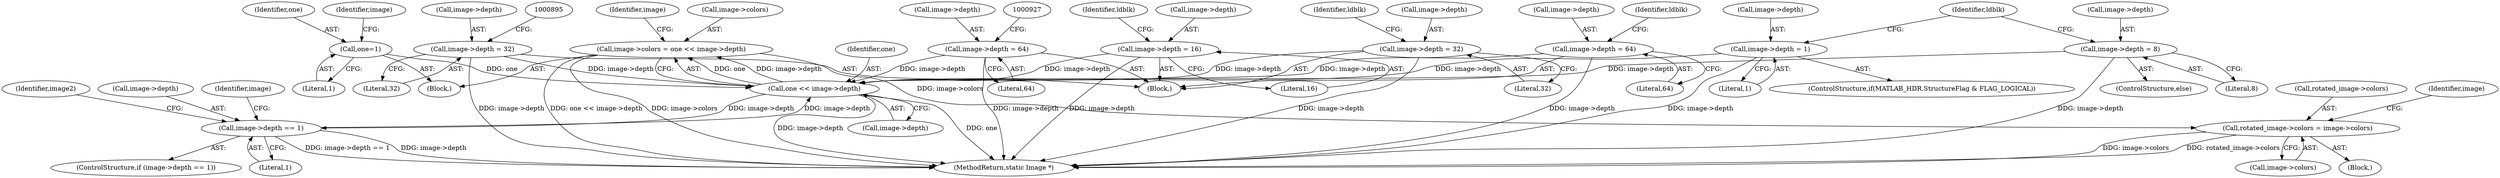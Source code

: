digraph "0_ImageMagick_437a35e57db5ec078f4a3ccbf71f941276e88430@pointer" {
"1001551" [label="(Call,rotated_image->colors = image->colors)"];
"1000993" [label="(Call,image->colors = one << image->depth)"];
"1000997" [label="(Call,one << image->depth)"];
"1000990" [label="(Call,one=1)"];
"1000850" [label="(Call,image->depth = 32)"];
"1000806" [label="(Call,image->depth = 1)"];
"1000889" [label="(Call,image->depth = 32)"];
"1001495" [label="(Call,image->depth == 1)"];
"1000812" [label="(Call,image->depth = 8)"];
"1000921" [label="(Call,image->depth = 64)"];
"1000830" [label="(Call,image->depth = 16)"];
"1000870" [label="(Call,image->depth = 64)"];
"1000921" [label="(Call,image->depth = 64)"];
"1001495" [label="(Call,image->depth == 1)"];
"1000812" [label="(Call,image->depth = 8)"];
"1000890" [label="(Call,image->depth)"];
"1001494" [label="(ControlStructure,if (image->depth == 1))"];
"1001507" [label="(Identifier,image2)"];
"1000998" [label="(Identifier,one)"];
"1000992" [label="(Literal,1)"];
"1000870" [label="(Call,image->depth = 64)"];
"1000850" [label="(Call,image->depth = 32)"];
"1000874" [label="(Literal,64)"];
"1001006" [label="(Identifier,image)"];
"1000991" [label="(Identifier,one)"];
"1001555" [label="(Call,image->colors)"];
"1000807" [label="(Call,image->depth)"];
"1001496" [label="(Call,image->depth)"];
"1000995" [label="(Identifier,image)"];
"1000856" [label="(Identifier,ldblk)"];
"1000806" [label="(Call,image->depth = 1)"];
"1000854" [label="(Literal,32)"];
"1000834" [label="(Literal,16)"];
"1000993" [label="(Call,image->colors = one << image->depth)"];
"1000871" [label="(Call,image->depth)"];
"1000851" [label="(Call,image->depth)"];
"1000876" [label="(Identifier,ldblk)"];
"1000407" [label="(Block,)"];
"1000811" [label="(ControlStructure,else)"];
"1000836" [label="(Identifier,ldblk)"];
"1000794" [label="(Block,)"];
"1000893" [label="(Literal,32)"];
"1001524" [label="(Block,)"];
"1001827" [label="(MethodReturn,static Image *)"];
"1000800" [label="(ControlStructure,if(MATLAB_HDR.StructureFlag & FLAG_LOGICAL))"];
"1000999" [label="(Call,image->depth)"];
"1000925" [label="(Literal,64)"];
"1000818" [label="(Identifier,ldblk)"];
"1000830" [label="(Call,image->depth = 16)"];
"1001552" [label="(Call,rotated_image->colors)"];
"1000997" [label="(Call,one << image->depth)"];
"1000810" [label="(Literal,1)"];
"1000990" [label="(Call,one=1)"];
"1001502" [label="(Identifier,image)"];
"1000922" [label="(Call,image->depth)"];
"1000813" [label="(Call,image->depth)"];
"1000816" [label="(Literal,8)"];
"1001560" [label="(Identifier,image)"];
"1000994" [label="(Call,image->colors)"];
"1000831" [label="(Call,image->depth)"];
"1001499" [label="(Literal,1)"];
"1001551" [label="(Call,rotated_image->colors = image->colors)"];
"1000889" [label="(Call,image->depth = 32)"];
"1001551" -> "1001524"  [label="AST: "];
"1001551" -> "1001555"  [label="CFG: "];
"1001552" -> "1001551"  [label="AST: "];
"1001555" -> "1001551"  [label="AST: "];
"1001560" -> "1001551"  [label="CFG: "];
"1001551" -> "1001827"  [label="DDG: image->colors"];
"1001551" -> "1001827"  [label="DDG: rotated_image->colors"];
"1000993" -> "1001551"  [label="DDG: image->colors"];
"1000993" -> "1000407"  [label="AST: "];
"1000993" -> "1000997"  [label="CFG: "];
"1000994" -> "1000993"  [label="AST: "];
"1000997" -> "1000993"  [label="AST: "];
"1001006" -> "1000993"  [label="CFG: "];
"1000993" -> "1001827"  [label="DDG: one << image->depth"];
"1000993" -> "1001827"  [label="DDG: image->colors"];
"1000997" -> "1000993"  [label="DDG: one"];
"1000997" -> "1000993"  [label="DDG: image->depth"];
"1000997" -> "1000999"  [label="CFG: "];
"1000998" -> "1000997"  [label="AST: "];
"1000999" -> "1000997"  [label="AST: "];
"1000997" -> "1001827"  [label="DDG: one"];
"1000997" -> "1001827"  [label="DDG: image->depth"];
"1000990" -> "1000997"  [label="DDG: one"];
"1000850" -> "1000997"  [label="DDG: image->depth"];
"1000806" -> "1000997"  [label="DDG: image->depth"];
"1000889" -> "1000997"  [label="DDG: image->depth"];
"1001495" -> "1000997"  [label="DDG: image->depth"];
"1000812" -> "1000997"  [label="DDG: image->depth"];
"1000921" -> "1000997"  [label="DDG: image->depth"];
"1000830" -> "1000997"  [label="DDG: image->depth"];
"1000870" -> "1000997"  [label="DDG: image->depth"];
"1000997" -> "1001495"  [label="DDG: image->depth"];
"1000990" -> "1000407"  [label="AST: "];
"1000990" -> "1000992"  [label="CFG: "];
"1000991" -> "1000990"  [label="AST: "];
"1000992" -> "1000990"  [label="AST: "];
"1000995" -> "1000990"  [label="CFG: "];
"1000850" -> "1000794"  [label="AST: "];
"1000850" -> "1000854"  [label="CFG: "];
"1000851" -> "1000850"  [label="AST: "];
"1000854" -> "1000850"  [label="AST: "];
"1000856" -> "1000850"  [label="CFG: "];
"1000850" -> "1001827"  [label="DDG: image->depth"];
"1000806" -> "1000800"  [label="AST: "];
"1000806" -> "1000810"  [label="CFG: "];
"1000807" -> "1000806"  [label="AST: "];
"1000810" -> "1000806"  [label="AST: "];
"1000818" -> "1000806"  [label="CFG: "];
"1000806" -> "1001827"  [label="DDG: image->depth"];
"1000889" -> "1000794"  [label="AST: "];
"1000889" -> "1000893"  [label="CFG: "];
"1000890" -> "1000889"  [label="AST: "];
"1000893" -> "1000889"  [label="AST: "];
"1000895" -> "1000889"  [label="CFG: "];
"1000889" -> "1001827"  [label="DDG: image->depth"];
"1001495" -> "1001494"  [label="AST: "];
"1001495" -> "1001499"  [label="CFG: "];
"1001496" -> "1001495"  [label="AST: "];
"1001499" -> "1001495"  [label="AST: "];
"1001502" -> "1001495"  [label="CFG: "];
"1001507" -> "1001495"  [label="CFG: "];
"1001495" -> "1001827"  [label="DDG: image->depth == 1"];
"1001495" -> "1001827"  [label="DDG: image->depth"];
"1000812" -> "1000811"  [label="AST: "];
"1000812" -> "1000816"  [label="CFG: "];
"1000813" -> "1000812"  [label="AST: "];
"1000816" -> "1000812"  [label="AST: "];
"1000818" -> "1000812"  [label="CFG: "];
"1000812" -> "1001827"  [label="DDG: image->depth"];
"1000921" -> "1000794"  [label="AST: "];
"1000921" -> "1000925"  [label="CFG: "];
"1000922" -> "1000921"  [label="AST: "];
"1000925" -> "1000921"  [label="AST: "];
"1000927" -> "1000921"  [label="CFG: "];
"1000921" -> "1001827"  [label="DDG: image->depth"];
"1000830" -> "1000794"  [label="AST: "];
"1000830" -> "1000834"  [label="CFG: "];
"1000831" -> "1000830"  [label="AST: "];
"1000834" -> "1000830"  [label="AST: "];
"1000836" -> "1000830"  [label="CFG: "];
"1000830" -> "1001827"  [label="DDG: image->depth"];
"1000870" -> "1000794"  [label="AST: "];
"1000870" -> "1000874"  [label="CFG: "];
"1000871" -> "1000870"  [label="AST: "];
"1000874" -> "1000870"  [label="AST: "];
"1000876" -> "1000870"  [label="CFG: "];
"1000870" -> "1001827"  [label="DDG: image->depth"];
}
